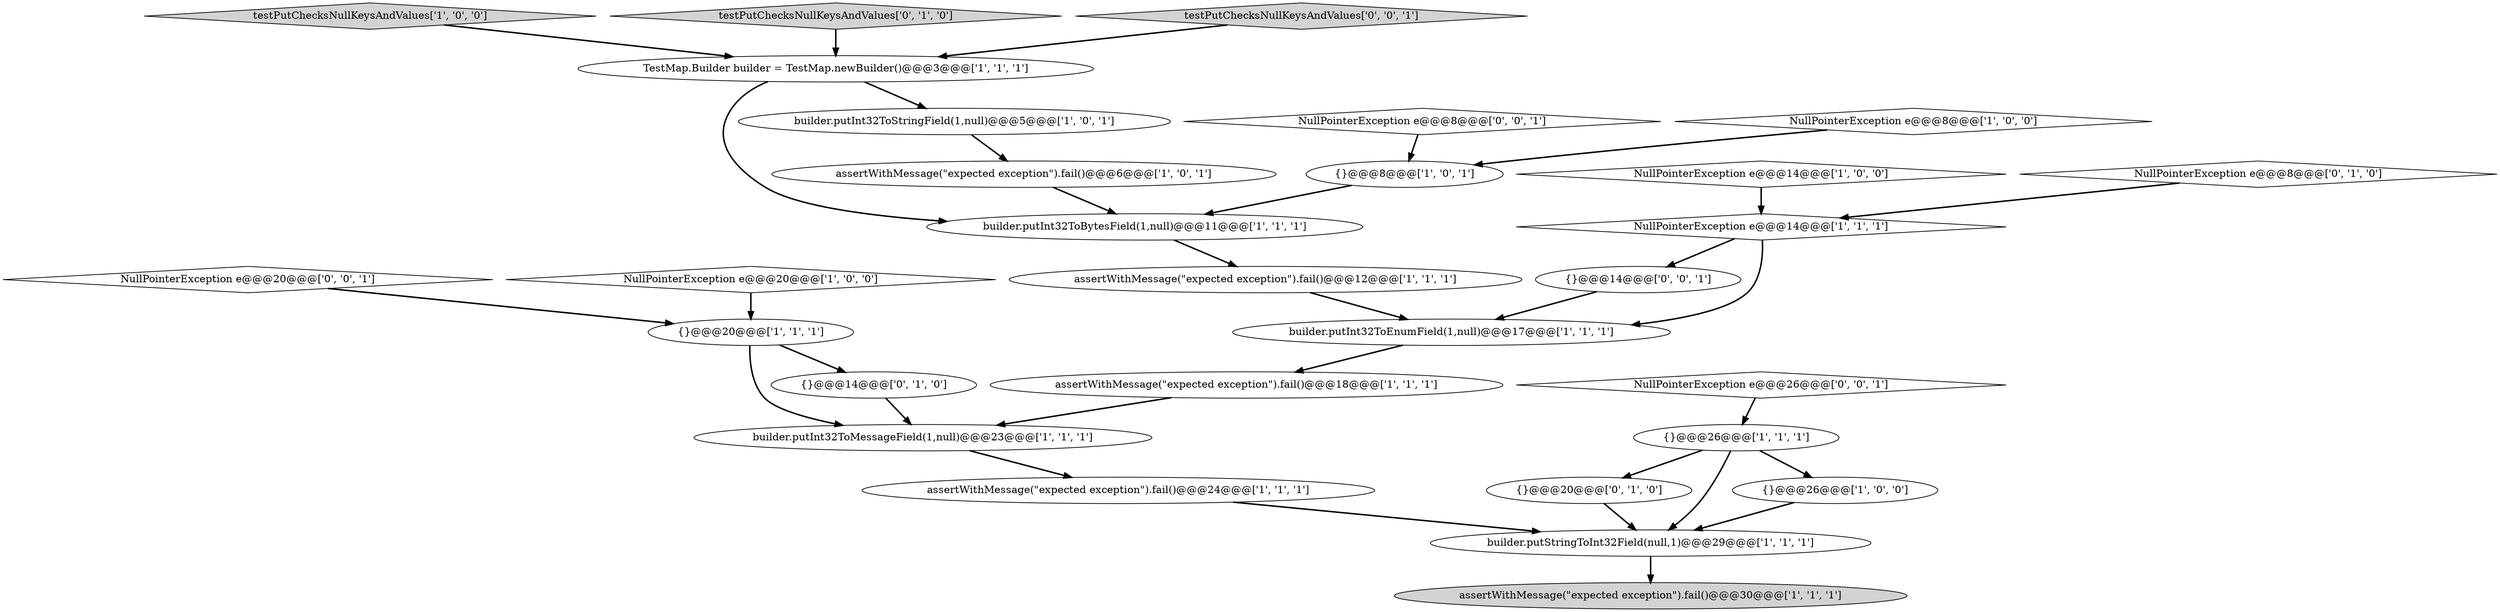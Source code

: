digraph {
28 [style = filled, label = "NullPointerException e@@@20@@@['0', '0', '1']", fillcolor = white, shape = diamond image = "AAA0AAABBB3BBB"];
26 [style = filled, label = "NullPointerException e@@@8@@@['0', '0', '1']", fillcolor = white, shape = diamond image = "AAA0AAABBB3BBB"];
14 [style = filled, label = "assertWithMessage(\"expected exception\").fail()@@@30@@@['1', '1', '1']", fillcolor = lightgray, shape = ellipse image = "AAA0AAABBB1BBB"];
3 [style = filled, label = "NullPointerException e@@@8@@@['1', '0', '0']", fillcolor = white, shape = diamond image = "AAA0AAABBB1BBB"];
2 [style = filled, label = "TestMap.Builder builder = TestMap.newBuilder()@@@3@@@['1', '1', '1']", fillcolor = white, shape = ellipse image = "AAA0AAABBB1BBB"];
11 [style = filled, label = "{}@@@8@@@['1', '0', '1']", fillcolor = white, shape = ellipse image = "AAA0AAABBB1BBB"];
5 [style = filled, label = "builder.putInt32ToMessageField(1,null)@@@23@@@['1', '1', '1']", fillcolor = white, shape = ellipse image = "AAA0AAABBB1BBB"];
1 [style = filled, label = "NullPointerException e@@@14@@@['1', '0', '0']", fillcolor = white, shape = diamond image = "AAA0AAABBB1BBB"];
22 [style = filled, label = "{}@@@20@@@['0', '1', '0']", fillcolor = white, shape = ellipse image = "AAA0AAABBB2BBB"];
15 [style = filled, label = "assertWithMessage(\"expected exception\").fail()@@@12@@@['1', '1', '1']", fillcolor = white, shape = ellipse image = "AAA0AAABBB1BBB"];
7 [style = filled, label = "assertWithMessage(\"expected exception\").fail()@@@6@@@['1', '0', '1']", fillcolor = white, shape = ellipse image = "AAA0AAABBB1BBB"];
17 [style = filled, label = "{}@@@20@@@['1', '1', '1']", fillcolor = white, shape = ellipse image = "AAA0AAABBB1BBB"];
4 [style = filled, label = "NullPointerException e@@@14@@@['1', '1', '1']", fillcolor = white, shape = diamond image = "AAA0AAABBB1BBB"];
21 [style = filled, label = "{}@@@14@@@['0', '1', '0']", fillcolor = white, shape = ellipse image = "AAA0AAABBB2BBB"];
25 [style = filled, label = "NullPointerException e@@@26@@@['0', '0', '1']", fillcolor = white, shape = diamond image = "AAA0AAABBB3BBB"];
24 [style = filled, label = "{}@@@14@@@['0', '0', '1']", fillcolor = white, shape = ellipse image = "AAA0AAABBB3BBB"];
20 [style = filled, label = "NullPointerException e@@@8@@@['0', '1', '0']", fillcolor = white, shape = diamond image = "AAA0AAABBB2BBB"];
10 [style = filled, label = "builder.putInt32ToEnumField(1,null)@@@17@@@['1', '1', '1']", fillcolor = white, shape = ellipse image = "AAA0AAABBB1BBB"];
6 [style = filled, label = "builder.putInt32ToBytesField(1,null)@@@11@@@['1', '1', '1']", fillcolor = white, shape = ellipse image = "AAA0AAABBB1BBB"];
0 [style = filled, label = "testPutChecksNullKeysAndValues['1', '0', '0']", fillcolor = lightgray, shape = diamond image = "AAA0AAABBB1BBB"];
13 [style = filled, label = "assertWithMessage(\"expected exception\").fail()@@@18@@@['1', '1', '1']", fillcolor = white, shape = ellipse image = "AAA0AAABBB1BBB"];
19 [style = filled, label = "{}@@@26@@@['1', '1', '1']", fillcolor = white, shape = ellipse image = "AAA0AAABBB1BBB"];
23 [style = filled, label = "testPutChecksNullKeysAndValues['0', '1', '0']", fillcolor = lightgray, shape = diamond image = "AAA0AAABBB2BBB"];
9 [style = filled, label = "assertWithMessage(\"expected exception\").fail()@@@24@@@['1', '1', '1']", fillcolor = white, shape = ellipse image = "AAA0AAABBB1BBB"];
8 [style = filled, label = "builder.putInt32ToStringField(1,null)@@@5@@@['1', '0', '1']", fillcolor = white, shape = ellipse image = "AAA0AAABBB1BBB"];
12 [style = filled, label = "builder.putStringToInt32Field(null,1)@@@29@@@['1', '1', '1']", fillcolor = white, shape = ellipse image = "AAA0AAABBB1BBB"];
27 [style = filled, label = "testPutChecksNullKeysAndValues['0', '0', '1']", fillcolor = lightgray, shape = diamond image = "AAA0AAABBB3BBB"];
18 [style = filled, label = "{}@@@26@@@['1', '0', '0']", fillcolor = white, shape = ellipse image = "AAA0AAABBB1BBB"];
16 [style = filled, label = "NullPointerException e@@@20@@@['1', '0', '0']", fillcolor = white, shape = diamond image = "AAA0AAABBB1BBB"];
23->2 [style = bold, label=""];
3->11 [style = bold, label=""];
17->21 [style = bold, label=""];
6->15 [style = bold, label=""];
27->2 [style = bold, label=""];
12->14 [style = bold, label=""];
25->19 [style = bold, label=""];
20->4 [style = bold, label=""];
7->6 [style = bold, label=""];
19->22 [style = bold, label=""];
11->6 [style = bold, label=""];
5->9 [style = bold, label=""];
24->10 [style = bold, label=""];
2->8 [style = bold, label=""];
4->24 [style = bold, label=""];
10->13 [style = bold, label=""];
26->11 [style = bold, label=""];
21->5 [style = bold, label=""];
1->4 [style = bold, label=""];
4->10 [style = bold, label=""];
2->6 [style = bold, label=""];
8->7 [style = bold, label=""];
16->17 [style = bold, label=""];
18->12 [style = bold, label=""];
0->2 [style = bold, label=""];
22->12 [style = bold, label=""];
19->12 [style = bold, label=""];
19->18 [style = bold, label=""];
15->10 [style = bold, label=""];
17->5 [style = bold, label=""];
13->5 [style = bold, label=""];
9->12 [style = bold, label=""];
28->17 [style = bold, label=""];
}
